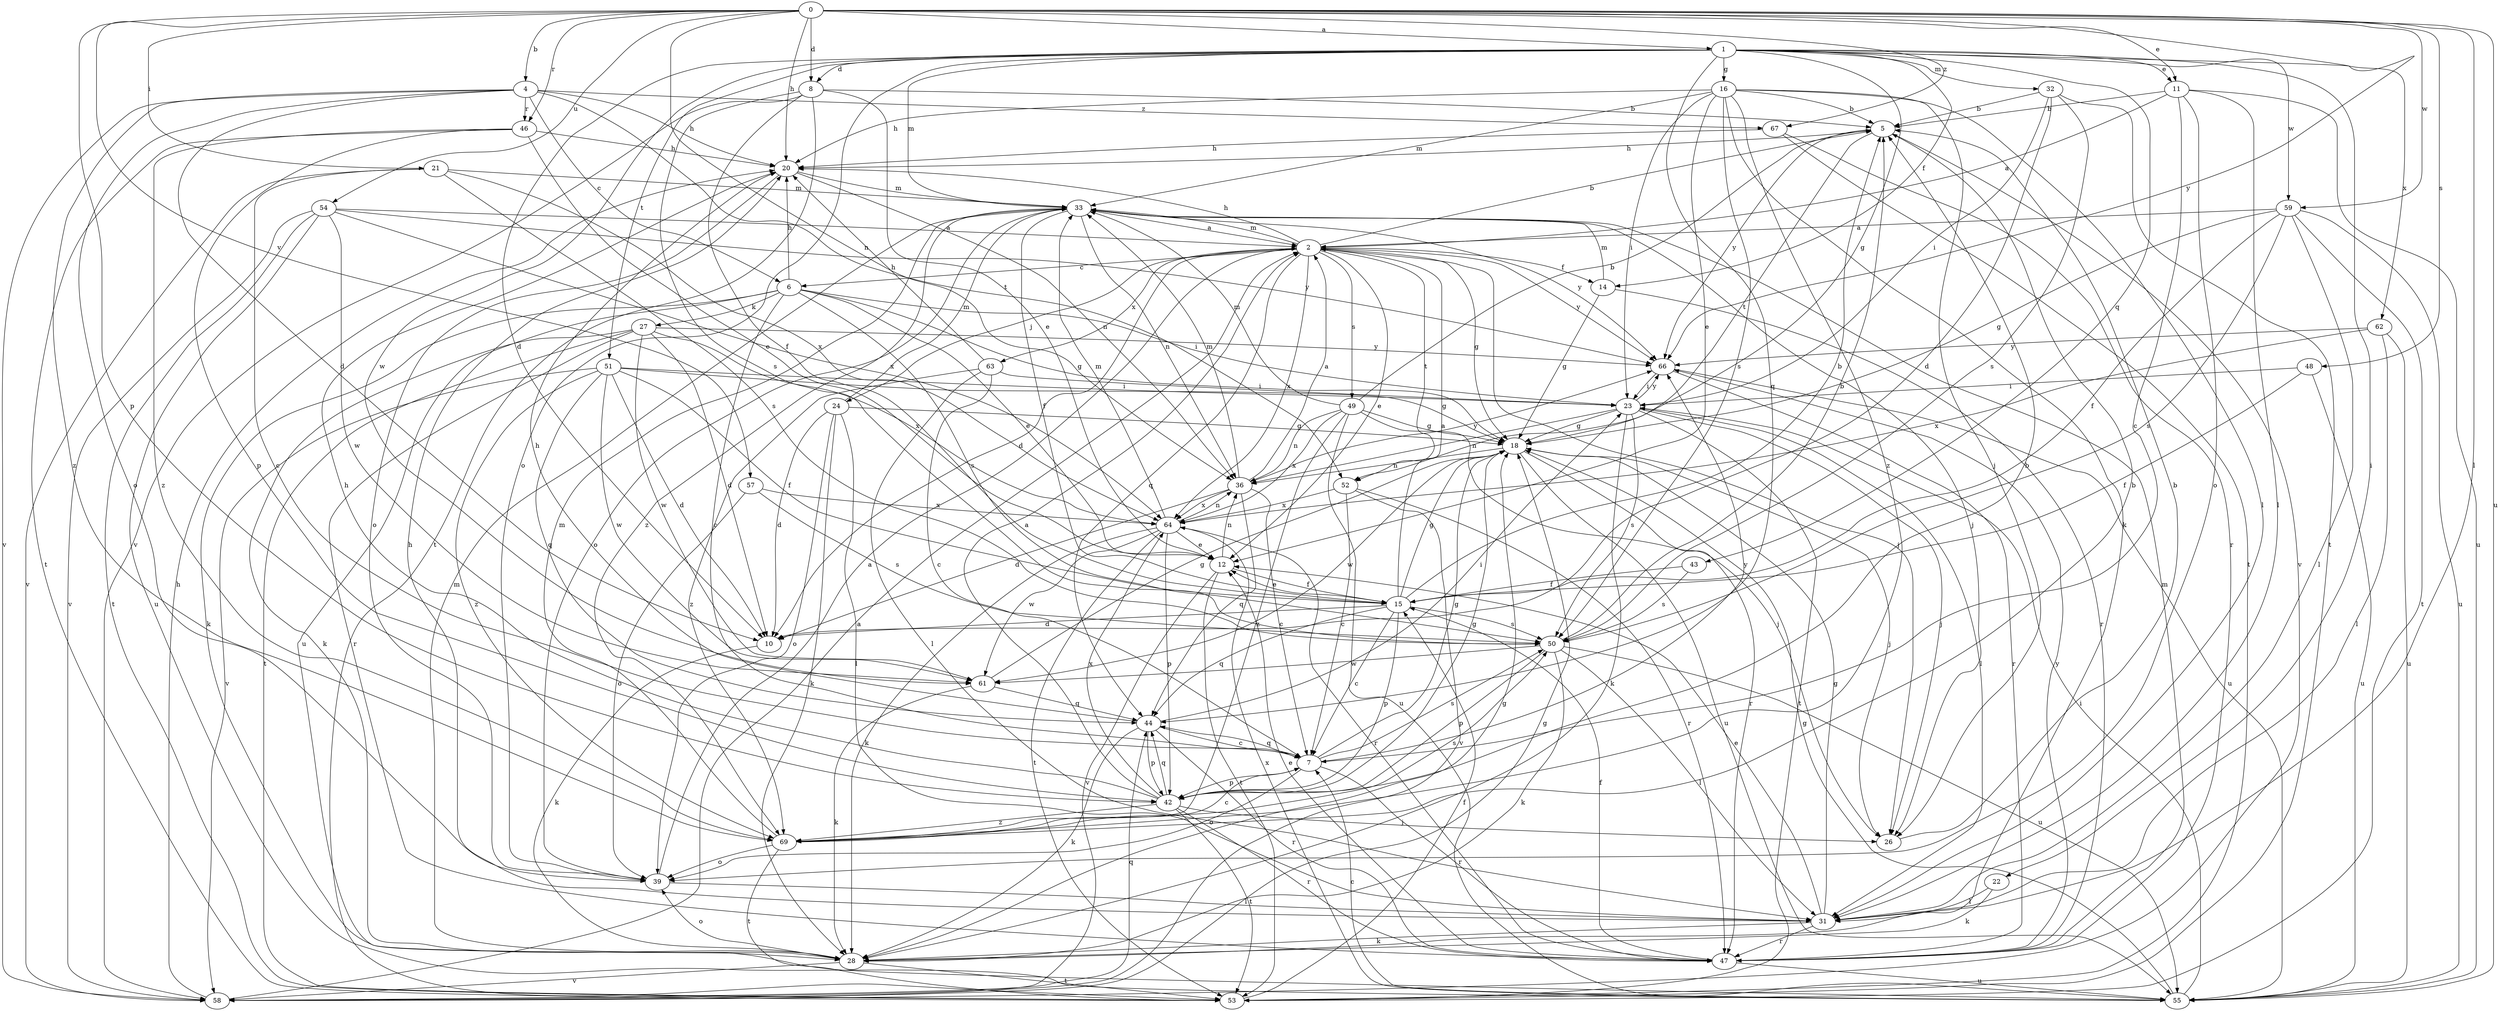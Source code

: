 strict digraph  {
0;
1;
2;
4;
5;
6;
7;
8;
10;
11;
12;
14;
15;
16;
18;
20;
21;
22;
23;
24;
26;
27;
28;
31;
32;
33;
36;
39;
42;
43;
44;
46;
47;
48;
49;
50;
51;
52;
53;
54;
55;
57;
58;
59;
61;
62;
63;
64;
66;
67;
69;
0 -> 1  [label=a];
0 -> 4  [label=b];
0 -> 8  [label=d];
0 -> 11  [label=e];
0 -> 20  [label=h];
0 -> 21  [label=i];
0 -> 31  [label=l];
0 -> 36  [label=n];
0 -> 42  [label=p];
0 -> 46  [label=r];
0 -> 48  [label=s];
0 -> 54  [label=u];
0 -> 55  [label=u];
0 -> 57  [label=v];
0 -> 59  [label=w];
0 -> 66  [label=y];
0 -> 67  [label=z];
1 -> 8  [label=d];
1 -> 10  [label=d];
1 -> 11  [label=e];
1 -> 14  [label=f];
1 -> 16  [label=g];
1 -> 18  [label=g];
1 -> 22  [label=i];
1 -> 32  [label=m];
1 -> 33  [label=m];
1 -> 39  [label=o];
1 -> 43  [label=q];
1 -> 44  [label=q];
1 -> 51  [label=t];
1 -> 59  [label=w];
1 -> 61  [label=w];
1 -> 62  [label=x];
2 -> 5  [label=b];
2 -> 6  [label=c];
2 -> 10  [label=d];
2 -> 12  [label=e];
2 -> 14  [label=f];
2 -> 18  [label=g];
2 -> 20  [label=h];
2 -> 24  [label=j];
2 -> 26  [label=j];
2 -> 33  [label=m];
2 -> 44  [label=q];
2 -> 49  [label=s];
2 -> 52  [label=t];
2 -> 63  [label=x];
2 -> 64  [label=x];
2 -> 66  [label=y];
4 -> 6  [label=c];
4 -> 10  [label=d];
4 -> 20  [label=h];
4 -> 39  [label=o];
4 -> 46  [label=r];
4 -> 52  [label=t];
4 -> 58  [label=v];
4 -> 67  [label=z];
4 -> 69  [label=z];
5 -> 20  [label=h];
5 -> 52  [label=t];
5 -> 58  [label=v];
5 -> 66  [label=y];
6 -> 7  [label=c];
6 -> 12  [label=e];
6 -> 18  [label=g];
6 -> 20  [label=h];
6 -> 23  [label=i];
6 -> 27  [label=k];
6 -> 28  [label=k];
6 -> 50  [label=s];
6 -> 55  [label=u];
7 -> 18  [label=g];
7 -> 39  [label=o];
7 -> 42  [label=p];
7 -> 44  [label=q];
7 -> 47  [label=r];
7 -> 50  [label=s];
7 -> 66  [label=y];
8 -> 5  [label=b];
8 -> 12  [label=e];
8 -> 15  [label=f];
8 -> 50  [label=s];
8 -> 53  [label=t];
8 -> 58  [label=v];
10 -> 28  [label=k];
11 -> 2  [label=a];
11 -> 5  [label=b];
11 -> 7  [label=c];
11 -> 31  [label=l];
11 -> 39  [label=o];
11 -> 55  [label=u];
12 -> 15  [label=f];
12 -> 36  [label=n];
12 -> 53  [label=t];
12 -> 58  [label=v];
14 -> 18  [label=g];
14 -> 33  [label=m];
14 -> 47  [label=r];
15 -> 2  [label=a];
15 -> 5  [label=b];
15 -> 7  [label=c];
15 -> 10  [label=d];
15 -> 12  [label=e];
15 -> 18  [label=g];
15 -> 42  [label=p];
15 -> 44  [label=q];
15 -> 50  [label=s];
16 -> 5  [label=b];
16 -> 12  [label=e];
16 -> 20  [label=h];
16 -> 23  [label=i];
16 -> 26  [label=j];
16 -> 28  [label=k];
16 -> 31  [label=l];
16 -> 33  [label=m];
16 -> 50  [label=s];
16 -> 69  [label=z];
18 -> 26  [label=j];
18 -> 36  [label=n];
18 -> 47  [label=r];
18 -> 55  [label=u];
18 -> 61  [label=w];
20 -> 33  [label=m];
20 -> 36  [label=n];
20 -> 39  [label=o];
21 -> 7  [label=c];
21 -> 33  [label=m];
21 -> 50  [label=s];
21 -> 58  [label=v];
21 -> 64  [label=x];
22 -> 28  [label=k];
22 -> 31  [label=l];
23 -> 18  [label=g];
23 -> 26  [label=j];
23 -> 28  [label=k];
23 -> 31  [label=l];
23 -> 36  [label=n];
23 -> 50  [label=s];
23 -> 53  [label=t];
23 -> 66  [label=y];
24 -> 10  [label=d];
24 -> 18  [label=g];
24 -> 28  [label=k];
24 -> 31  [label=l];
24 -> 33  [label=m];
24 -> 39  [label=o];
26 -> 5  [label=b];
27 -> 10  [label=d];
27 -> 28  [label=k];
27 -> 47  [label=r];
27 -> 53  [label=t];
27 -> 61  [label=w];
27 -> 64  [label=x];
27 -> 66  [label=y];
28 -> 18  [label=g];
28 -> 33  [label=m];
28 -> 39  [label=o];
28 -> 53  [label=t];
28 -> 58  [label=v];
31 -> 12  [label=e];
31 -> 18  [label=g];
31 -> 20  [label=h];
31 -> 28  [label=k];
31 -> 47  [label=r];
32 -> 5  [label=b];
32 -> 10  [label=d];
32 -> 23  [label=i];
32 -> 50  [label=s];
32 -> 53  [label=t];
33 -> 2  [label=a];
33 -> 15  [label=f];
33 -> 26  [label=j];
33 -> 36  [label=n];
33 -> 39  [label=o];
33 -> 66  [label=y];
33 -> 69  [label=z];
36 -> 2  [label=a];
36 -> 7  [label=c];
36 -> 10  [label=d];
36 -> 33  [label=m];
36 -> 44  [label=q];
36 -> 64  [label=x];
36 -> 66  [label=y];
39 -> 2  [label=a];
39 -> 31  [label=l];
42 -> 2  [label=a];
42 -> 5  [label=b];
42 -> 18  [label=g];
42 -> 20  [label=h];
42 -> 26  [label=j];
42 -> 44  [label=q];
42 -> 47  [label=r];
42 -> 53  [label=t];
42 -> 64  [label=x];
42 -> 69  [label=z];
43 -> 15  [label=f];
43 -> 50  [label=s];
44 -> 7  [label=c];
44 -> 20  [label=h];
44 -> 23  [label=i];
44 -> 28  [label=k];
44 -> 42  [label=p];
44 -> 47  [label=r];
46 -> 12  [label=e];
46 -> 20  [label=h];
46 -> 42  [label=p];
46 -> 53  [label=t];
46 -> 69  [label=z];
47 -> 12  [label=e];
47 -> 15  [label=f];
47 -> 33  [label=m];
47 -> 55  [label=u];
47 -> 66  [label=y];
48 -> 15  [label=f];
48 -> 23  [label=i];
48 -> 55  [label=u];
49 -> 5  [label=b];
49 -> 18  [label=g];
49 -> 26  [label=j];
49 -> 33  [label=m];
49 -> 36  [label=n];
49 -> 55  [label=u];
49 -> 64  [label=x];
49 -> 69  [label=z];
50 -> 5  [label=b];
50 -> 28  [label=k];
50 -> 31  [label=l];
50 -> 42  [label=p];
50 -> 55  [label=u];
50 -> 61  [label=w];
51 -> 10  [label=d];
51 -> 15  [label=f];
51 -> 18  [label=g];
51 -> 23  [label=i];
51 -> 44  [label=q];
51 -> 58  [label=v];
51 -> 61  [label=w];
51 -> 69  [label=z];
52 -> 7  [label=c];
52 -> 47  [label=r];
52 -> 58  [label=v];
52 -> 64  [label=x];
53 -> 15  [label=f];
54 -> 2  [label=a];
54 -> 53  [label=t];
54 -> 55  [label=u];
54 -> 58  [label=v];
54 -> 61  [label=w];
54 -> 64  [label=x];
54 -> 66  [label=y];
55 -> 7  [label=c];
55 -> 18  [label=g];
55 -> 23  [label=i];
55 -> 64  [label=x];
57 -> 39  [label=o];
57 -> 50  [label=s];
57 -> 64  [label=x];
58 -> 2  [label=a];
58 -> 18  [label=g];
58 -> 20  [label=h];
58 -> 44  [label=q];
59 -> 2  [label=a];
59 -> 15  [label=f];
59 -> 18  [label=g];
59 -> 31  [label=l];
59 -> 50  [label=s];
59 -> 53  [label=t];
59 -> 55  [label=u];
61 -> 18  [label=g];
61 -> 28  [label=k];
61 -> 44  [label=q];
62 -> 31  [label=l];
62 -> 55  [label=u];
62 -> 64  [label=x];
62 -> 66  [label=y];
63 -> 7  [label=c];
63 -> 20  [label=h];
63 -> 23  [label=i];
63 -> 31  [label=l];
63 -> 69  [label=z];
64 -> 12  [label=e];
64 -> 28  [label=k];
64 -> 33  [label=m];
64 -> 36  [label=n];
64 -> 42  [label=p];
64 -> 47  [label=r];
64 -> 53  [label=t];
64 -> 61  [label=w];
66 -> 23  [label=i];
66 -> 47  [label=r];
66 -> 55  [label=u];
67 -> 20  [label=h];
67 -> 47  [label=r];
67 -> 53  [label=t];
69 -> 5  [label=b];
69 -> 7  [label=c];
69 -> 33  [label=m];
69 -> 39  [label=o];
69 -> 50  [label=s];
69 -> 53  [label=t];
}
